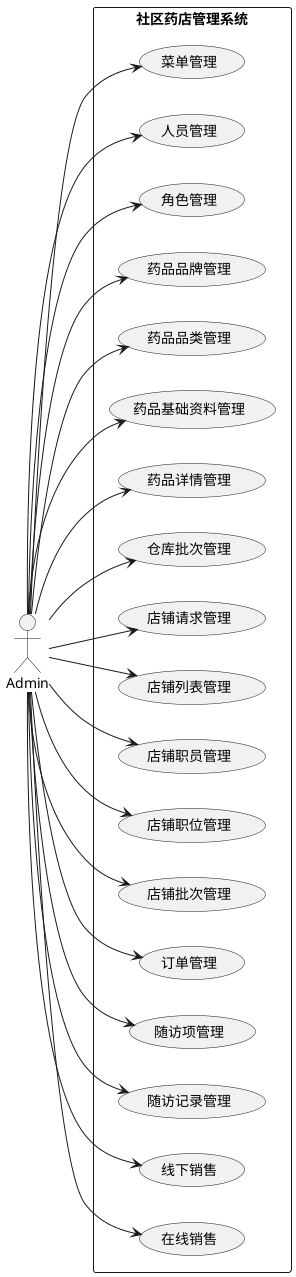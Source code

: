 @startuml
left to right direction
'skinparam packageStyle rect
actor Admin

rectangle 社区药店管理系统 {
  usecase "菜单管理" as UC1
  usecase "人员管理" as UC2
  usecase "角色管理" as UC3
  usecase "药品品牌管理" as UC4
  usecase "药品品类管理" as UC5
  usecase "药品基础资料管理" as UC6
  usecase "药品详情管理" as UC7
  usecase "仓库批次管理" as UC8
  usecase "店铺请求管理" as UC19
  usecase "店铺列表管理" as UC9
  usecase "店铺职员管理" as UC10
  usecase "店铺职位管理" as UC11
  usecase "店铺批次管理" as UC12
  usecase "订单管理" as UC13
  usecase "随访项管理" as UC14
  usecase "随访记录管理" as UC15
  usecase "线下销售" as UC16
  usecase "在线销售" as UC17

  Admin --> UC1
  Admin --> UC2
  Admin --> UC3
  Admin --> UC4
  Admin --> UC5
  Admin --> UC6
  Admin --> UC7
  Admin --> UC8
  Admin --> UC9
  Admin --> UC10
  Admin --> UC11
  Admin --> UC12
  Admin --> UC13
  Admin --> UC14
  Admin --> UC15
  Admin --> UC16
  Admin --> UC17
  Admin --> UC19
}
@enduml

